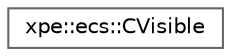 digraph "Graphical Class Hierarchy"
{
 // LATEX_PDF_SIZE
  bgcolor="transparent";
  edge [fontname=Helvetica,fontsize=10,labelfontname=Helvetica,labelfontsize=10];
  node [fontname=Helvetica,fontsize=10,shape=box,height=0.2,width=0.4];
  rankdir="LR";
  Node0 [id="Node000000",label="xpe::ecs::CVisible",height=0.2,width=0.4,color="grey40", fillcolor="white", style="filled",URL="$structxpe_1_1ecs_1_1_c_visible.html",tooltip=" "];
}
